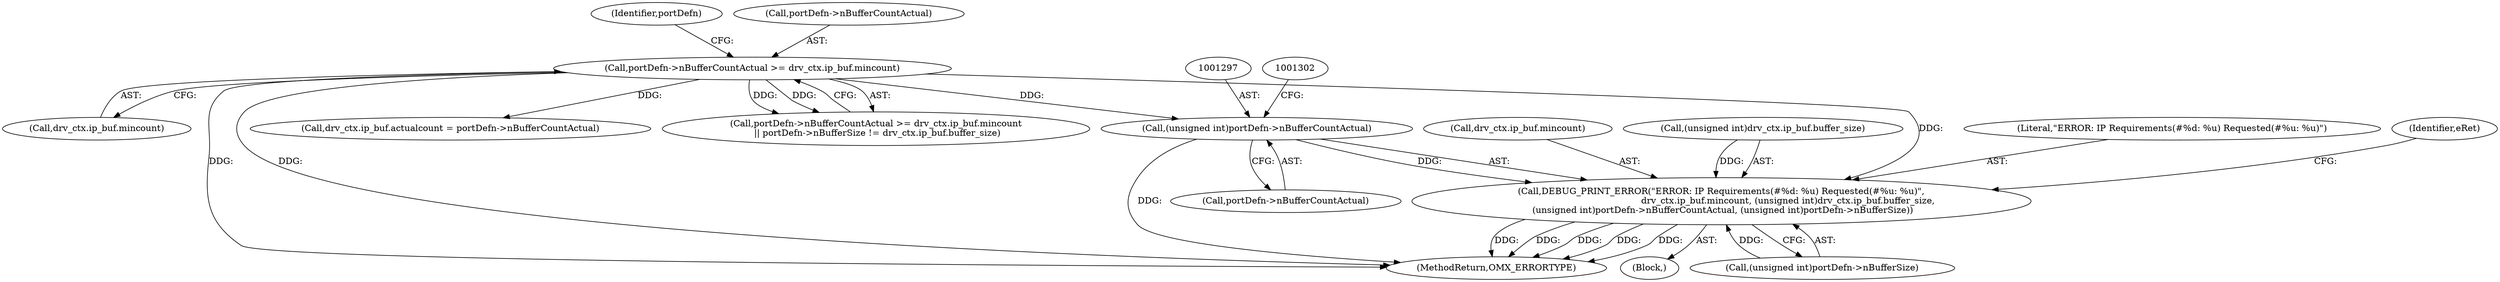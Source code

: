 digraph "0_Android_560ccdb509a7b86186fac0fce1b25bd9a3e6a6e8_2@pointer" {
"1001296" [label="(Call,(unsigned int)portDefn->nBufferCountActual)"];
"1001213" [label="(Call,portDefn->nBufferCountActual >= drv_ctx.ip_buf.mincount)"];
"1001282" [label="(Call,DEBUG_PRINT_ERROR(\"ERROR: IP Requirements(#%d: %u) Requested(#%u: %u)\",\n                                               drv_ctx.ip_buf.mincount, (unsigned int)drv_ctx.ip_buf.buffer_size,\n (unsigned int)portDefn->nBufferCountActual, (unsigned int)portDefn->nBufferSize))"];
"1001283" [label="(Literal,\"ERROR: IP Requirements(#%d: %u) Requested(#%u: %u)\")"];
"1001307" [label="(Identifier,eRet)"];
"1001224" [label="(Identifier,portDefn)"];
"1001298" [label="(Call,portDefn->nBufferCountActual)"];
"1001296" [label="(Call,(unsigned int)portDefn->nBufferCountActual)"];
"1001282" [label="(Call,DEBUG_PRINT_ERROR(\"ERROR: IP Requirements(#%d: %u) Requested(#%u: %u)\",\n                                               drv_ctx.ip_buf.mincount, (unsigned int)drv_ctx.ip_buf.buffer_size,\n (unsigned int)portDefn->nBufferCountActual, (unsigned int)portDefn->nBufferSize))"];
"1001217" [label="(Call,drv_ctx.ip_buf.mincount)"];
"1001281" [label="(Block,)"];
"1001301" [label="(Call,(unsigned int)portDefn->nBufferSize)"];
"1003102" [label="(MethodReturn,OMX_ERRORTYPE)"];
"1001242" [label="(Call,drv_ctx.ip_buf.actualcount = portDefn->nBufferCountActual)"];
"1001284" [label="(Call,drv_ctx.ip_buf.mincount)"];
"1001289" [label="(Call,(unsigned int)drv_ctx.ip_buf.buffer_size)"];
"1001213" [label="(Call,portDefn->nBufferCountActual >= drv_ctx.ip_buf.mincount)"];
"1001214" [label="(Call,portDefn->nBufferCountActual)"];
"1001212" [label="(Call,portDefn->nBufferCountActual >= drv_ctx.ip_buf.mincount\n || portDefn->nBufferSize != drv_ctx.ip_buf.buffer_size)"];
"1001296" -> "1001282"  [label="AST: "];
"1001296" -> "1001298"  [label="CFG: "];
"1001297" -> "1001296"  [label="AST: "];
"1001298" -> "1001296"  [label="AST: "];
"1001302" -> "1001296"  [label="CFG: "];
"1001296" -> "1003102"  [label="DDG: "];
"1001296" -> "1001282"  [label="DDG: "];
"1001213" -> "1001296"  [label="DDG: "];
"1001213" -> "1001212"  [label="AST: "];
"1001213" -> "1001217"  [label="CFG: "];
"1001214" -> "1001213"  [label="AST: "];
"1001217" -> "1001213"  [label="AST: "];
"1001224" -> "1001213"  [label="CFG: "];
"1001212" -> "1001213"  [label="CFG: "];
"1001213" -> "1003102"  [label="DDG: "];
"1001213" -> "1003102"  [label="DDG: "];
"1001213" -> "1001212"  [label="DDG: "];
"1001213" -> "1001212"  [label="DDG: "];
"1001213" -> "1001242"  [label="DDG: "];
"1001213" -> "1001282"  [label="DDG: "];
"1001282" -> "1001281"  [label="AST: "];
"1001282" -> "1001301"  [label="CFG: "];
"1001283" -> "1001282"  [label="AST: "];
"1001284" -> "1001282"  [label="AST: "];
"1001289" -> "1001282"  [label="AST: "];
"1001301" -> "1001282"  [label="AST: "];
"1001307" -> "1001282"  [label="CFG: "];
"1001282" -> "1003102"  [label="DDG: "];
"1001282" -> "1003102"  [label="DDG: "];
"1001282" -> "1003102"  [label="DDG: "];
"1001282" -> "1003102"  [label="DDG: "];
"1001282" -> "1003102"  [label="DDG: "];
"1001289" -> "1001282"  [label="DDG: "];
"1001301" -> "1001282"  [label="DDG: "];
}
